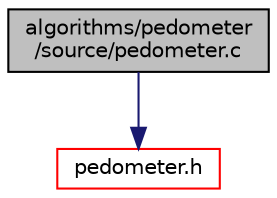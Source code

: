 digraph "algorithms/pedometer/source/pedometer.c"
{
  edge [fontname="Helvetica",fontsize="10",labelfontname="Helvetica",labelfontsize="10"];
  node [fontname="Helvetica",fontsize="10",shape=record];
  Node0 [label="algorithms/pedometer\l/source/pedometer.c",height=0.2,width=0.4,color="black", fillcolor="grey75", style="filled", fontcolor="black"];
  Node0 -> Node1 [color="midnightblue",fontsize="10",style="solid",fontname="Helvetica"];
  Node1 [label="pedometer.h",height=0.2,width=0.4,color="red", fillcolor="white", style="filled",URL="$pedometer_8h.html",tooltip="The pedometer.h file contains the interface and structure definitions for pedometer application..."];
}
